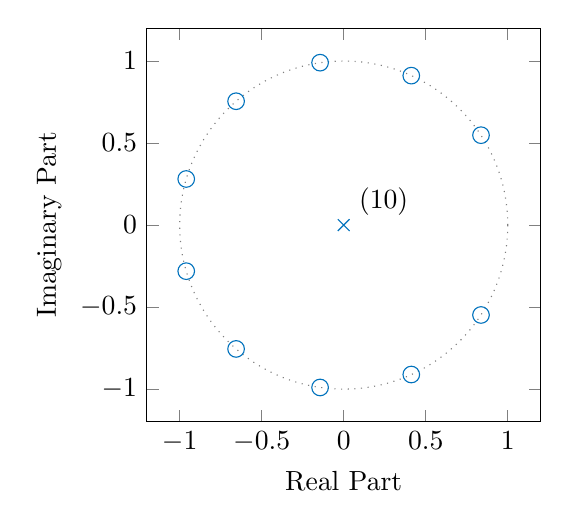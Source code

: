 % This file was created by matlab2tikz.
%
%The latest updates can be retrieved from
%  http://www.mathworks.com/matlabcentral/fileexchange/22022-matlab2tikz-matlab2tikz
%where you can also make suggestions and rate matlab2tikz.
%
\definecolor{mycolor1}{rgb}{0.0,0.447,0.741}%
%
\begin{tikzpicture}

\begin{axis}[%
height=5cm,
width=5cm,
scale only axis,
xmin=-1.2,
xmax=1.2,
xlabel={Real Part},
ymin=-1.2,
ymax=1.2,
ylabel={Imaginary Part},
axis background/.style={fill=white},
title style={font=\bfseries},
]
\addplot [color=mycolor1, only marks, mark size=3, mark=o, mark options={solid, mycolor1}, forget plot]
  table[row sep=crcr]{%
0.837	0.548\\
0.837	-0.548\\
0.412	0.911\\
0.412	-0.911\\
-0.96	0.281\\
-0.96	-0.281\\
-0.656	0.755\\
-0.656	-0.755\\
-0.144	0.99\\
-0.144	-0.99\\
};
\addplot [color=mycolor1, only marks, mark size=3, mark=x, mark options={solid, mycolor1}, forget plot]
  table[row sep=crcr]{%
0	0\\
};
\draw[color=gray, dotted] (axis cs:0,0) circle[radius=1];
\node[above right, align=left]
at (axis cs:0.034,0) {(10)};
\end{axis}
\end{tikzpicture}
